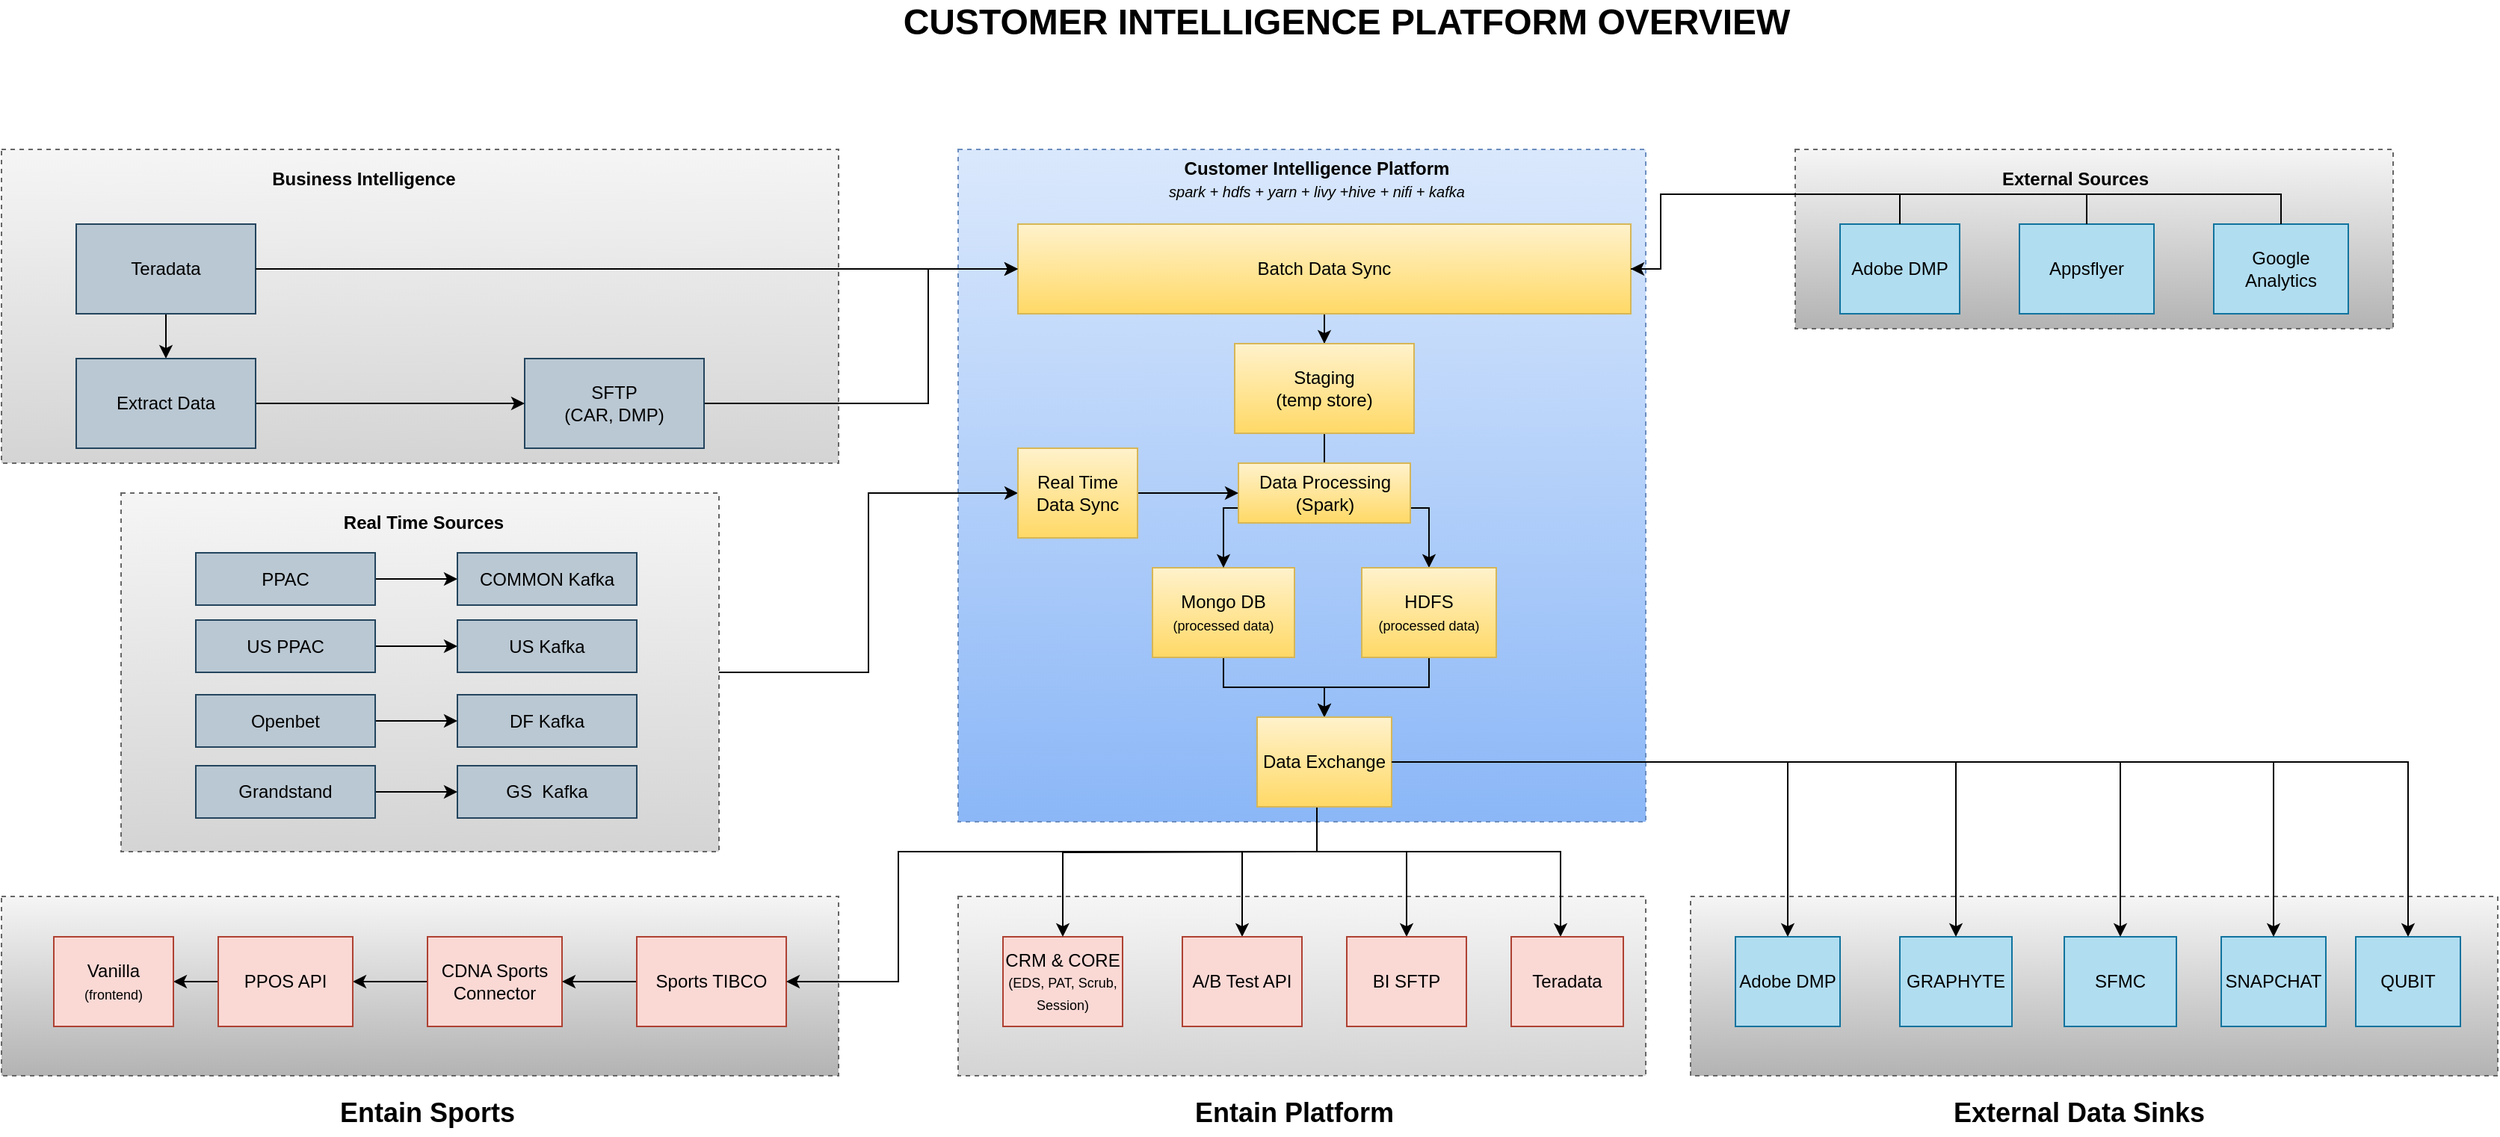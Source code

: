<mxfile version="14.7.6" type="device"><diagram id="7LqFiB7UekkcSSL8uQrZ" name="Page-1"><mxGraphModel dx="1841" dy="844" grid="1" gridSize="10" guides="1" tooltips="1" connect="1" arrows="1" fold="1" page="1" pageScale="1" pageWidth="850" pageHeight="1100" math="0" shadow="0"><root><mxCell id="0"/><mxCell id="1" parent="0"/><mxCell id="eIbnU3y0XmcmS5Ab2kmJ-6" value="" style="rounded=0;whiteSpace=wrap;html=1;dashed=1;fillColor=#dae8fc;strokeColor=#6c8ebf;gradientColor=#8BB7F7;" parent="1" vertex="1"><mxGeometry x="820" y="210" width="460" height="450" as="geometry"/></mxCell><mxCell id="Y4-W1LIxxzANbLWcabVV-35" style="edgeStyle=orthogonalEdgeStyle;rounded=0;orthogonalLoop=1;jettySize=auto;html=1;" edge="1" parent="1" source="eIbnU3y0XmcmS5Ab2kmJ-7" target="eIbnU3y0XmcmS5Ab2kmJ-32"><mxGeometry relative="1" as="geometry"/></mxCell><mxCell id="eIbnU3y0XmcmS5Ab2kmJ-7" value="Batch Data Sync" style="rounded=0;whiteSpace=wrap;html=1;gradientColor=#ffd966;fillColor=#fff2cc;strokeColor=#d6b656;" parent="1" vertex="1"><mxGeometry x="860" y="260" width="410" height="60" as="geometry"/></mxCell><mxCell id="Y4-W1LIxxzANbLWcabVV-64" style="edgeStyle=orthogonalEdgeStyle;rounded=0;orthogonalLoop=1;jettySize=auto;html=1;entryX=0.5;entryY=0;entryDx=0;entryDy=0;" edge="1" parent="1" source="eIbnU3y0XmcmS5Ab2kmJ-8" target="Y4-W1LIxxzANbLWcabVV-23"><mxGeometry relative="1" as="geometry"/></mxCell><mxCell id="eIbnU3y0XmcmS5Ab2kmJ-8" value="Mongo DB&lt;br&gt;&lt;font style=&quot;font-size: 9px&quot;&gt;(processed data)&lt;/font&gt;" style="rounded=0;whiteSpace=wrap;html=1;gradientColor=#ffd966;fillColor=#fff2cc;strokeColor=#d6b656;" parent="1" vertex="1"><mxGeometry x="950" y="490" width="95" height="60" as="geometry"/></mxCell><mxCell id="eIbnU3y0XmcmS5Ab2kmJ-12" value="&lt;b&gt;Customer Intelligence Platform&lt;/b&gt;&lt;br&gt;&lt;i&gt;&lt;font style=&quot;font-size: 10px&quot;&gt;spark + hdfs + yarn + livy +hive + nifi + kafka&lt;/font&gt;&lt;/i&gt;" style="text;html=1;strokeColor=none;fillColor=none;align=center;verticalAlign=middle;whiteSpace=wrap;rounded=0;" parent="1" vertex="1"><mxGeometry x="950" y="220" width="220" height="20" as="geometry"/></mxCell><mxCell id="eIbnU3y0XmcmS5Ab2kmJ-14" value="" style="rounded=0;whiteSpace=wrap;html=1;dashed=1;fillColor=#f5f5f5;strokeColor=#666666;gradientColor=#b3b3b3;" parent="1" vertex="1"><mxGeometry x="180" y="710" width="560" height="120" as="geometry"/></mxCell><mxCell id="eIbnU3y0XmcmS5Ab2kmJ-19" style="edgeStyle=orthogonalEdgeStyle;rounded=0;orthogonalLoop=1;jettySize=auto;html=1;" parent="1" source="eIbnU3y0XmcmS5Ab2kmJ-15" target="eIbnU3y0XmcmS5Ab2kmJ-18" edge="1"><mxGeometry relative="1" as="geometry"/></mxCell><mxCell id="eIbnU3y0XmcmS5Ab2kmJ-15" value="CDNA Sports Connector" style="rounded=0;whiteSpace=wrap;html=1;fillColor=#fad9d5;strokeColor=#ae4132;" parent="1" vertex="1"><mxGeometry x="465" y="737" width="90" height="60" as="geometry"/></mxCell><mxCell id="eIbnU3y0XmcmS5Ab2kmJ-17" style="edgeStyle=orthogonalEdgeStyle;rounded=0;orthogonalLoop=1;jettySize=auto;html=1;entryX=1;entryY=0.5;entryDx=0;entryDy=0;" parent="1" source="eIbnU3y0XmcmS5Ab2kmJ-16" target="eIbnU3y0XmcmS5Ab2kmJ-15" edge="1"><mxGeometry relative="1" as="geometry"/></mxCell><mxCell id="eIbnU3y0XmcmS5Ab2kmJ-16" value="Sports TIBCO" style="rounded=0;whiteSpace=wrap;html=1;fillColor=#fad9d5;strokeColor=#ae4132;" parent="1" vertex="1"><mxGeometry x="605" y="737" width="100" height="60" as="geometry"/></mxCell><mxCell id="Y4-W1LIxxzANbLWcabVV-32" style="edgeStyle=orthogonalEdgeStyle;rounded=0;orthogonalLoop=1;jettySize=auto;html=1;entryX=1;entryY=0.5;entryDx=0;entryDy=0;" edge="1" parent="1" source="eIbnU3y0XmcmS5Ab2kmJ-18" target="Y4-W1LIxxzANbLWcabVV-31"><mxGeometry relative="1" as="geometry"/></mxCell><mxCell id="eIbnU3y0XmcmS5Ab2kmJ-18" value="PPOS API" style="rounded=0;whiteSpace=wrap;html=1;fillColor=#fad9d5;strokeColor=#ae4132;" parent="1" vertex="1"><mxGeometry x="325" y="737" width="90" height="60" as="geometry"/></mxCell><mxCell id="eIbnU3y0XmcmS5Ab2kmJ-22" value="" style="rounded=0;whiteSpace=wrap;html=1;dashed=1;fillColor=#f5f5f5;strokeColor=#666666;gradientColor=#D4D4D4;" parent="1" vertex="1"><mxGeometry x="820" y="710" width="460" height="120" as="geometry"/></mxCell><mxCell id="eIbnU3y0XmcmS5Ab2kmJ-27" value="CRM &amp;amp; CORE&lt;br&gt;&lt;font style=&quot;font-size: 9px&quot;&gt;(EDS, PAT, Scrub, Session)&lt;/font&gt;" style="rounded=0;whiteSpace=wrap;html=1;fillColor=#fad9d5;strokeColor=#ae4132;" parent="1" vertex="1"><mxGeometry x="850" y="737" width="80" height="60" as="geometry"/></mxCell><mxCell id="Y4-W1LIxxzANbLWcabVV-36" style="edgeStyle=orthogonalEdgeStyle;rounded=0;orthogonalLoop=1;jettySize=auto;html=1;entryX=0.5;entryY=0;entryDx=0;entryDy=0;" edge="1" parent="1" source="eIbnU3y0XmcmS5Ab2kmJ-32" target="eIbnU3y0XmcmS5Ab2kmJ-8"><mxGeometry relative="1" as="geometry"><Array as="points"><mxPoint x="1065" y="450"/><mxPoint x="998" y="450"/></Array></mxGeometry></mxCell><mxCell id="Y4-W1LIxxzANbLWcabVV-37" style="edgeStyle=orthogonalEdgeStyle;rounded=0;orthogonalLoop=1;jettySize=auto;html=1;" edge="1" parent="1" source="eIbnU3y0XmcmS5Ab2kmJ-32" target="Y4-W1LIxxzANbLWcabVV-20"><mxGeometry relative="1" as="geometry"><Array as="points"><mxPoint x="1065" y="450"/><mxPoint x="1135" y="450"/></Array></mxGeometry></mxCell><mxCell id="eIbnU3y0XmcmS5Ab2kmJ-32" value="Staging&lt;br&gt;(temp store)" style="rounded=0;whiteSpace=wrap;html=1;gradientColor=#ffd966;fillColor=#fff2cc;strokeColor=#d6b656;" parent="1" vertex="1"><mxGeometry x="1005" y="340" width="120" height="60" as="geometry"/></mxCell><mxCell id="Y4-W1LIxxzANbLWcabVV-5" value="" style="rounded=0;whiteSpace=wrap;html=1;dashed=1;fillColor=#f5f5f5;strokeColor=#666666;gradientColor=#D4D4D4;" vertex="1" parent="1"><mxGeometry x="180" y="210" width="560" height="210" as="geometry"/></mxCell><mxCell id="Y4-W1LIxxzANbLWcabVV-12" style="edgeStyle=orthogonalEdgeStyle;rounded=0;orthogonalLoop=1;jettySize=auto;html=1;" edge="1" parent="1" source="Y4-W1LIxxzANbLWcabVV-6" target="Y4-W1LIxxzANbLWcabVV-11"><mxGeometry relative="1" as="geometry"/></mxCell><mxCell id="Y4-W1LIxxzANbLWcabVV-6" value="Teradata" style="rounded=0;whiteSpace=wrap;html=1;strokeColor=#23445d;fillColor=#bac8d3;" vertex="1" parent="1"><mxGeometry x="230" y="260" width="120" height="60" as="geometry"/></mxCell><mxCell id="Y4-W1LIxxzANbLWcabVV-2" style="edgeStyle=orthogonalEdgeStyle;rounded=0;orthogonalLoop=1;jettySize=auto;html=1;entryX=0;entryY=0.5;entryDx=0;entryDy=0;" edge="1" parent="1" source="Y4-W1LIxxzANbLWcabVV-6" target="eIbnU3y0XmcmS5Ab2kmJ-7"><mxGeometry relative="1" as="geometry"><mxPoint x="590" y="260" as="sourcePoint"/></mxGeometry></mxCell><mxCell id="Y4-W1LIxxzANbLWcabVV-14" style="edgeStyle=orthogonalEdgeStyle;rounded=0;orthogonalLoop=1;jettySize=auto;html=1;entryX=0;entryY=0.5;entryDx=0;entryDy=0;" edge="1" parent="1" source="Y4-W1LIxxzANbLWcabVV-9" target="eIbnU3y0XmcmS5Ab2kmJ-7"><mxGeometry relative="1" as="geometry"><Array as="points"><mxPoint x="800" y="380"/><mxPoint x="800" y="290"/></Array></mxGeometry></mxCell><mxCell id="Y4-W1LIxxzANbLWcabVV-9" value="SFTP&lt;br&gt;(CAR, DMP)" style="rounded=0;whiteSpace=wrap;html=1;strokeColor=#23445d;fillColor=#bac8d3;" vertex="1" parent="1"><mxGeometry x="530" y="350" width="120" height="60" as="geometry"/></mxCell><mxCell id="Y4-W1LIxxzANbLWcabVV-13" style="edgeStyle=orthogonalEdgeStyle;rounded=0;orthogonalLoop=1;jettySize=auto;html=1;entryX=0;entryY=0.5;entryDx=0;entryDy=0;" edge="1" parent="1" source="Y4-W1LIxxzANbLWcabVV-11" target="Y4-W1LIxxzANbLWcabVV-9"><mxGeometry relative="1" as="geometry"/></mxCell><mxCell id="Y4-W1LIxxzANbLWcabVV-11" value="Extract Data" style="rounded=0;whiteSpace=wrap;html=1;strokeColor=#23445d;fillColor=#bac8d3;" vertex="1" parent="1"><mxGeometry x="230" y="350" width="120" height="60" as="geometry"/></mxCell><mxCell id="Y4-W1LIxxzANbLWcabVV-63" style="edgeStyle=orthogonalEdgeStyle;rounded=0;orthogonalLoop=1;jettySize=auto;html=1;entryX=0.5;entryY=0;entryDx=0;entryDy=0;" edge="1" parent="1" source="Y4-W1LIxxzANbLWcabVV-20" target="Y4-W1LIxxzANbLWcabVV-23"><mxGeometry relative="1" as="geometry"/></mxCell><mxCell id="Y4-W1LIxxzANbLWcabVV-20" value="HDFS&lt;br&gt;&lt;span style=&quot;font-size: 9px&quot;&gt;(processed data)&lt;/span&gt;" style="rounded=0;whiteSpace=wrap;html=1;gradientColor=#ffd966;fillColor=#fff2cc;strokeColor=#d6b656;" vertex="1" parent="1"><mxGeometry x="1090" y="490" width="90" height="60" as="geometry"/></mxCell><mxCell id="Y4-W1LIxxzANbLWcabVV-22" value="Data Processing&lt;br&gt;(Spark)" style="rounded=0;whiteSpace=wrap;html=1;gradientColor=#ffd966;fillColor=#fff2cc;strokeColor=#d6b656;" vertex="1" parent="1"><mxGeometry x="1007.5" y="420" width="115" height="40" as="geometry"/></mxCell><mxCell id="Y4-W1LIxxzANbLWcabVV-28" style="edgeStyle=orthogonalEdgeStyle;rounded=0;orthogonalLoop=1;jettySize=auto;html=1;entryX=1;entryY=0.5;entryDx=0;entryDy=0;exitX=0.5;exitY=1;exitDx=0;exitDy=0;" edge="1" parent="1" source="Y4-W1LIxxzANbLWcabVV-23" target="eIbnU3y0XmcmS5Ab2kmJ-16"><mxGeometry relative="1" as="geometry"><Array as="points"><mxPoint x="1060" y="680"/><mxPoint x="780" y="680"/><mxPoint x="780" y="767"/></Array></mxGeometry></mxCell><mxCell id="Y4-W1LIxxzANbLWcabVV-113" style="edgeStyle=orthogonalEdgeStyle;rounded=0;orthogonalLoop=1;jettySize=auto;html=1;startArrow=none;startFill=0;endArrow=classic;endFill=1;" edge="1" parent="1" source="Y4-W1LIxxzANbLWcabVV-23" target="Y4-W1LIxxzANbLWcabVV-112"><mxGeometry relative="1" as="geometry"><Array as="points"><mxPoint x="1060" y="680"/><mxPoint x="1223" y="680"/></Array></mxGeometry></mxCell><mxCell id="Y4-W1LIxxzANbLWcabVV-114" style="edgeStyle=orthogonalEdgeStyle;rounded=0;orthogonalLoop=1;jettySize=auto;html=1;startArrow=none;startFill=0;endArrow=classic;endFill=1;" edge="1" parent="1" target="eIbnU3y0XmcmS5Ab2kmJ-27"><mxGeometry relative="1" as="geometry"><mxPoint x="1050" y="680" as="sourcePoint"/></mxGeometry></mxCell><mxCell id="Y4-W1LIxxzANbLWcabVV-116" style="edgeStyle=orthogonalEdgeStyle;rounded=0;orthogonalLoop=1;jettySize=auto;html=1;startArrow=none;startFill=0;endArrow=classic;endFill=1;" edge="1" parent="1" source="Y4-W1LIxxzANbLWcabVV-23" target="Y4-W1LIxxzANbLWcabVV-115"><mxGeometry relative="1" as="geometry"><Array as="points"><mxPoint x="1060" y="680"/><mxPoint x="1120" y="680"/></Array></mxGeometry></mxCell><mxCell id="Y4-W1LIxxzANbLWcabVV-119" style="edgeStyle=orthogonalEdgeStyle;rounded=0;orthogonalLoop=1;jettySize=auto;html=1;entryX=0.5;entryY=0;entryDx=0;entryDy=0;startArrow=none;startFill=0;endArrow=classic;endFill=1;" edge="1" parent="1" source="Y4-W1LIxxzANbLWcabVV-23" target="Y4-W1LIxxzANbLWcabVV-118"><mxGeometry relative="1" as="geometry"><Array as="points"><mxPoint x="1060" y="680"/><mxPoint x="1010" y="680"/></Array></mxGeometry></mxCell><mxCell id="Y4-W1LIxxzANbLWcabVV-23" value="Data Exchange" style="rounded=0;whiteSpace=wrap;html=1;gradientColor=#ffd966;fillColor=#fff2cc;strokeColor=#d6b656;" vertex="1" parent="1"><mxGeometry x="1020" y="590" width="90" height="60" as="geometry"/></mxCell><mxCell id="Y4-W1LIxxzANbLWcabVV-30" value="&lt;b&gt;&lt;font style=&quot;font-size: 18px&quot;&gt;Entain Sports&lt;/font&gt;&lt;/b&gt;" style="text;html=1;strokeColor=none;fillColor=none;align=center;verticalAlign=middle;whiteSpace=wrap;rounded=0;" vertex="1" parent="1"><mxGeometry x="370" y="840" width="190" height="30" as="geometry"/></mxCell><mxCell id="Y4-W1LIxxzANbLWcabVV-31" value="Vanilla&lt;br&gt;&lt;font style=&quot;font-size: 9px&quot;&gt;(frontend)&lt;/font&gt;" style="rounded=0;whiteSpace=wrap;html=1;fillColor=#fad9d5;strokeColor=#ae4132;" vertex="1" parent="1"><mxGeometry x="215" y="737" width="80" height="60" as="geometry"/></mxCell><mxCell id="Y4-W1LIxxzANbLWcabVV-33" value="&lt;b&gt;&lt;font style=&quot;font-size: 18px&quot;&gt;Entain Platform&lt;/font&gt;&lt;/b&gt;" style="text;html=1;strokeColor=none;fillColor=none;align=center;verticalAlign=middle;whiteSpace=wrap;rounded=0;" vertex="1" parent="1"><mxGeometry x="950" y="840" width="190" height="30" as="geometry"/></mxCell><mxCell id="Y4-W1LIxxzANbLWcabVV-50" value="" style="rounded=0;whiteSpace=wrap;html=1;dashed=1;fillColor=#f5f5f5;strokeColor=#666666;gradientColor=#b3b3b3;" vertex="1" parent="1"><mxGeometry x="1310" y="710" width="540" height="120" as="geometry"/></mxCell><mxCell id="Y4-W1LIxxzANbLWcabVV-56" value="GRAPHYTE" style="rounded=0;whiteSpace=wrap;html=1;fillColor=#b1ddf0;strokeColor=#10739e;" vertex="1" parent="1"><mxGeometry x="1450" y="737" width="75" height="60" as="geometry"/></mxCell><mxCell id="Y4-W1LIxxzANbLWcabVV-57" value="Adobe DMP" style="rounded=0;whiteSpace=wrap;html=1;fillColor=#b1ddf0;strokeColor=#10739e;" vertex="1" parent="1"><mxGeometry x="1340" y="737" width="70" height="60" as="geometry"/></mxCell><mxCell id="Y4-W1LIxxzANbLWcabVV-59" style="edgeStyle=orthogonalEdgeStyle;rounded=0;orthogonalLoop=1;jettySize=auto;html=1;entryX=0.5;entryY=0;entryDx=0;entryDy=0;" edge="1" parent="1" source="Y4-W1LIxxzANbLWcabVV-23" target="Y4-W1LIxxzANbLWcabVV-57"><mxGeometry relative="1" as="geometry"/></mxCell><mxCell id="Y4-W1LIxxzANbLWcabVV-60" style="edgeStyle=orthogonalEdgeStyle;rounded=0;orthogonalLoop=1;jettySize=auto;html=1;" edge="1" parent="1" source="Y4-W1LIxxzANbLWcabVV-23" target="Y4-W1LIxxzANbLWcabVV-56"><mxGeometry relative="1" as="geometry"/></mxCell><mxCell id="Y4-W1LIxxzANbLWcabVV-61" value="SFMC" style="rounded=0;whiteSpace=wrap;html=1;fillColor=#b1ddf0;strokeColor=#10739e;" vertex="1" parent="1"><mxGeometry x="1560" y="737" width="75" height="60" as="geometry"/></mxCell><mxCell id="Y4-W1LIxxzANbLWcabVV-71" style="edgeStyle=orthogonalEdgeStyle;rounded=0;orthogonalLoop=1;jettySize=auto;html=1;" edge="1" parent="1" source="Y4-W1LIxxzANbLWcabVV-65" target="Y4-W1LIxxzANbLWcabVV-67"><mxGeometry relative="1" as="geometry"/></mxCell><mxCell id="Y4-W1LIxxzANbLWcabVV-65" value="" style="rounded=0;whiteSpace=wrap;html=1;dashed=1;fillColor=#f5f5f5;strokeColor=#666666;gradientColor=#D4D4D4;" vertex="1" parent="1"><mxGeometry x="260" y="440" width="400" height="240" as="geometry"/></mxCell><mxCell id="Y4-W1LIxxzANbLWcabVV-86" style="edgeStyle=orthogonalEdgeStyle;rounded=0;orthogonalLoop=1;jettySize=auto;html=1;" edge="1" parent="1" source="Y4-W1LIxxzANbLWcabVV-67" target="Y4-W1LIxxzANbLWcabVV-22"><mxGeometry relative="1" as="geometry"/></mxCell><mxCell id="Y4-W1LIxxzANbLWcabVV-67" value="Real Time Data Sync" style="rounded=0;whiteSpace=wrap;html=1;gradientColor=#ffd966;fillColor=#fff2cc;strokeColor=#d6b656;" vertex="1" parent="1"><mxGeometry x="860" y="410" width="80" height="60" as="geometry"/></mxCell><mxCell id="Y4-W1LIxxzANbLWcabVV-68" value="US Kafka" style="rounded=0;whiteSpace=wrap;html=1;fillColor=#bac8d3;strokeColor=#23445d;" vertex="1" parent="1"><mxGeometry x="485" y="525" width="120" height="35" as="geometry"/></mxCell><mxCell id="Y4-W1LIxxzANbLWcabVV-69" value="DF Kafka" style="rounded=0;whiteSpace=wrap;html=1;fillColor=#bac8d3;strokeColor=#23445d;" vertex="1" parent="1"><mxGeometry x="485" y="575" width="120" height="35" as="geometry"/></mxCell><mxCell id="Y4-W1LIxxzANbLWcabVV-70" value="GS&amp;nbsp; Kafka" style="rounded=0;whiteSpace=wrap;html=1;fillColor=#bac8d3;strokeColor=#23445d;" vertex="1" parent="1"><mxGeometry x="485" y="622.5" width="120" height="35" as="geometry"/></mxCell><mxCell id="Y4-W1LIxxzANbLWcabVV-78" value="" style="rounded=0;whiteSpace=wrap;html=1;dashed=1;fillColor=#f5f5f5;strokeColor=#666666;gradientColor=#b3b3b3;" vertex="1" parent="1"><mxGeometry x="1380" y="210" width="400" height="120" as="geometry"/></mxCell><mxCell id="Y4-W1LIxxzANbLWcabVV-79" value="Appsflyer" style="rounded=0;whiteSpace=wrap;html=1;fillColor=#b1ddf0;strokeColor=#10739e;" vertex="1" parent="1"><mxGeometry x="1530" y="260" width="90" height="60" as="geometry"/></mxCell><mxCell id="Y4-W1LIxxzANbLWcabVV-80" value="Adobe DMP" style="rounded=0;whiteSpace=wrap;html=1;fillColor=#b1ddf0;strokeColor=#10739e;" vertex="1" parent="1"><mxGeometry x="1410" y="260" width="80" height="60" as="geometry"/></mxCell><mxCell id="Y4-W1LIxxzANbLWcabVV-81" value="Google Analytics" style="rounded=0;whiteSpace=wrap;html=1;fillColor=#b1ddf0;strokeColor=#10739e;" vertex="1" parent="1"><mxGeometry x="1660" y="260" width="90" height="60" as="geometry"/></mxCell><mxCell id="Y4-W1LIxxzANbLWcabVV-62" style="edgeStyle=orthogonalEdgeStyle;rounded=0;orthogonalLoop=1;jettySize=auto;html=1;" edge="1" parent="1" source="Y4-W1LIxxzANbLWcabVV-23" target="Y4-W1LIxxzANbLWcabVV-61"><mxGeometry relative="1" as="geometry"/></mxCell><mxCell id="Y4-W1LIxxzANbLWcabVV-82" value="SNAPCHAT" style="rounded=0;whiteSpace=wrap;html=1;fillColor=#b1ddf0;strokeColor=#10739e;" vertex="1" parent="1"><mxGeometry x="1665" y="737" width="70" height="60" as="geometry"/></mxCell><mxCell id="Y4-W1LIxxzANbLWcabVV-83" style="edgeStyle=orthogonalEdgeStyle;rounded=0;orthogonalLoop=1;jettySize=auto;html=1;" edge="1" parent="1" source="Y4-W1LIxxzANbLWcabVV-23" target="Y4-W1LIxxzANbLWcabVV-82"><mxGeometry relative="1" as="geometry"/></mxCell><mxCell id="Y4-W1LIxxzANbLWcabVV-89" value="COMMON Kafka" style="rounded=0;whiteSpace=wrap;html=1;fillColor=#bac8d3;strokeColor=#23445d;" vertex="1" parent="1"><mxGeometry x="485" y="480" width="120" height="35" as="geometry"/></mxCell><mxCell id="Y4-W1LIxxzANbLWcabVV-94" style="edgeStyle=orthogonalEdgeStyle;rounded=0;orthogonalLoop=1;jettySize=auto;html=1;entryX=0;entryY=0.5;entryDx=0;entryDy=0;" edge="1" parent="1" source="Y4-W1LIxxzANbLWcabVV-90" target="Y4-W1LIxxzANbLWcabVV-89"><mxGeometry relative="1" as="geometry"/></mxCell><mxCell id="Y4-W1LIxxzANbLWcabVV-90" value="PPAC" style="rounded=0;whiteSpace=wrap;html=1;fillColor=#bac8d3;strokeColor=#23445d;" vertex="1" parent="1"><mxGeometry x="310" y="480" width="120" height="35" as="geometry"/></mxCell><mxCell id="Y4-W1LIxxzANbLWcabVV-95" style="edgeStyle=orthogonalEdgeStyle;rounded=0;orthogonalLoop=1;jettySize=auto;html=1;" edge="1" parent="1" source="Y4-W1LIxxzANbLWcabVV-91" target="Y4-W1LIxxzANbLWcabVV-68"><mxGeometry relative="1" as="geometry"/></mxCell><mxCell id="Y4-W1LIxxzANbLWcabVV-91" value="US PPAC" style="rounded=0;whiteSpace=wrap;html=1;fillColor=#bac8d3;strokeColor=#23445d;" vertex="1" parent="1"><mxGeometry x="310" y="525" width="120" height="35" as="geometry"/></mxCell><mxCell id="Y4-W1LIxxzANbLWcabVV-96" style="edgeStyle=orthogonalEdgeStyle;rounded=0;orthogonalLoop=1;jettySize=auto;html=1;" edge="1" parent="1" source="Y4-W1LIxxzANbLWcabVV-92" target="Y4-W1LIxxzANbLWcabVV-69"><mxGeometry relative="1" as="geometry"/></mxCell><mxCell id="Y4-W1LIxxzANbLWcabVV-92" value="Openbet" style="rounded=0;whiteSpace=wrap;html=1;fillColor=#bac8d3;strokeColor=#23445d;" vertex="1" parent="1"><mxGeometry x="310" y="575" width="120" height="35" as="geometry"/></mxCell><mxCell id="Y4-W1LIxxzANbLWcabVV-97" style="edgeStyle=orthogonalEdgeStyle;rounded=0;orthogonalLoop=1;jettySize=auto;html=1;" edge="1" parent="1" source="Y4-W1LIxxzANbLWcabVV-93" target="Y4-W1LIxxzANbLWcabVV-70"><mxGeometry relative="1" as="geometry"/></mxCell><mxCell id="Y4-W1LIxxzANbLWcabVV-93" value="Grandstand" style="rounded=0;whiteSpace=wrap;html=1;fillColor=#bac8d3;strokeColor=#23445d;" vertex="1" parent="1"><mxGeometry x="310" y="622.5" width="120" height="35" as="geometry"/></mxCell><mxCell id="Y4-W1LIxxzANbLWcabVV-100" value="&lt;b&gt;External Sources&lt;/b&gt;" style="text;html=1;strokeColor=none;fillColor=none;align=center;verticalAlign=middle;whiteSpace=wrap;rounded=0;" vertex="1" parent="1"><mxGeometry x="1470" y="220" width="195" height="20" as="geometry"/></mxCell><mxCell id="Y4-W1LIxxzANbLWcabVV-102" value="&lt;b&gt;&lt;font style=&quot;font-size: 18px&quot;&gt;External Data Sinks&lt;/font&gt;&lt;/b&gt;" style="text;html=1;strokeColor=none;fillColor=none;align=center;verticalAlign=middle;whiteSpace=wrap;rounded=0;" vertex="1" parent="1"><mxGeometry x="1475" y="840" width="190" height="30" as="geometry"/></mxCell><mxCell id="Y4-W1LIxxzANbLWcabVV-106" style="edgeStyle=orthogonalEdgeStyle;rounded=0;orthogonalLoop=1;jettySize=auto;html=1;entryX=0.5;entryY=0;entryDx=0;entryDy=0;endArrow=none;endFill=0;" edge="1" parent="1" source="eIbnU3y0XmcmS5Ab2kmJ-7" target="Y4-W1LIxxzANbLWcabVV-81"><mxGeometry relative="1" as="geometry"><Array as="points"><mxPoint x="1290" y="290"/><mxPoint x="1290" y="240"/><mxPoint x="1705" y="240"/></Array></mxGeometry></mxCell><mxCell id="Y4-W1LIxxzANbLWcabVV-105" style="edgeStyle=orthogonalEdgeStyle;rounded=0;orthogonalLoop=1;jettySize=auto;html=1;entryX=0.5;entryY=0;entryDx=0;entryDy=0;endArrow=none;endFill=0;" edge="1" parent="1" source="eIbnU3y0XmcmS5Ab2kmJ-7" target="Y4-W1LIxxzANbLWcabVV-79"><mxGeometry relative="1" as="geometry"><Array as="points"><mxPoint x="1290" y="290"/><mxPoint x="1290" y="240"/><mxPoint x="1575" y="240"/></Array></mxGeometry></mxCell><mxCell id="Y4-W1LIxxzANbLWcabVV-104" style="edgeStyle=orthogonalEdgeStyle;rounded=0;orthogonalLoop=1;jettySize=auto;html=1;entryX=0.5;entryY=0;entryDx=0;entryDy=0;startArrow=classic;startFill=1;endArrow=none;endFill=0;" edge="1" parent="1" source="eIbnU3y0XmcmS5Ab2kmJ-7" target="Y4-W1LIxxzANbLWcabVV-80"><mxGeometry relative="1" as="geometry"><Array as="points"><mxPoint x="1290" y="290"/><mxPoint x="1290" y="240"/><mxPoint x="1450" y="240"/></Array></mxGeometry></mxCell><mxCell id="Y4-W1LIxxzANbLWcabVV-107" value="QUBIT" style="rounded=0;whiteSpace=wrap;html=1;fillColor=#b1ddf0;strokeColor=#10739e;" vertex="1" parent="1"><mxGeometry x="1755" y="737" width="70" height="60" as="geometry"/></mxCell><mxCell id="Y4-W1LIxxzANbLWcabVV-108" style="edgeStyle=orthogonalEdgeStyle;rounded=0;orthogonalLoop=1;jettySize=auto;html=1;entryX=0.5;entryY=0;entryDx=0;entryDy=0;startArrow=none;startFill=0;endArrow=classic;endFill=1;" edge="1" parent="1" source="Y4-W1LIxxzANbLWcabVV-23" target="Y4-W1LIxxzANbLWcabVV-107"><mxGeometry relative="1" as="geometry"/></mxCell><mxCell id="Y4-W1LIxxzANbLWcabVV-109" value="&lt;b&gt;Business Intelligence&lt;/b&gt;" style="text;html=1;strokeColor=none;fillColor=none;align=center;verticalAlign=middle;whiteSpace=wrap;rounded=0;" vertex="1" parent="1"><mxGeometry x="325" y="220" width="195" height="20" as="geometry"/></mxCell><mxCell id="Y4-W1LIxxzANbLWcabVV-110" value="&lt;b&gt;Real Time Sources&lt;/b&gt;" style="text;html=1;strokeColor=none;fillColor=none;align=center;verticalAlign=middle;whiteSpace=wrap;rounded=0;" vertex="1" parent="1"><mxGeometry x="365" y="450" width="195" height="20" as="geometry"/></mxCell><mxCell id="Y4-W1LIxxzANbLWcabVV-111" value="&lt;b&gt;&lt;font style=&quot;font-size: 24px&quot;&gt;CUSTOMER INTELLIGENCE PLATFORM OVERVIEW&lt;/font&gt;&lt;/b&gt;" style="text;html=1;strokeColor=none;fillColor=none;align=center;verticalAlign=middle;whiteSpace=wrap;rounded=0;" vertex="1" parent="1"><mxGeometry x="750" y="120" width="660" height="10" as="geometry"/></mxCell><mxCell id="Y4-W1LIxxzANbLWcabVV-112" value="Teradata" style="rounded=0;whiteSpace=wrap;html=1;fillColor=#fad9d5;strokeColor=#ae4132;" vertex="1" parent="1"><mxGeometry x="1190" y="737" width="75" height="60" as="geometry"/></mxCell><mxCell id="Y4-W1LIxxzANbLWcabVV-115" value="BI SFTP" style="rounded=0;whiteSpace=wrap;html=1;fillColor=#fad9d5;strokeColor=#ae4132;" vertex="1" parent="1"><mxGeometry x="1080" y="737" width="80" height="60" as="geometry"/></mxCell><mxCell id="Y4-W1LIxxzANbLWcabVV-118" value="A/B Test API" style="rounded=0;whiteSpace=wrap;html=1;fillColor=#fad9d5;strokeColor=#ae4132;" vertex="1" parent="1"><mxGeometry x="970" y="737" width="80" height="60" as="geometry"/></mxCell></root></mxGraphModel></diagram></mxfile>